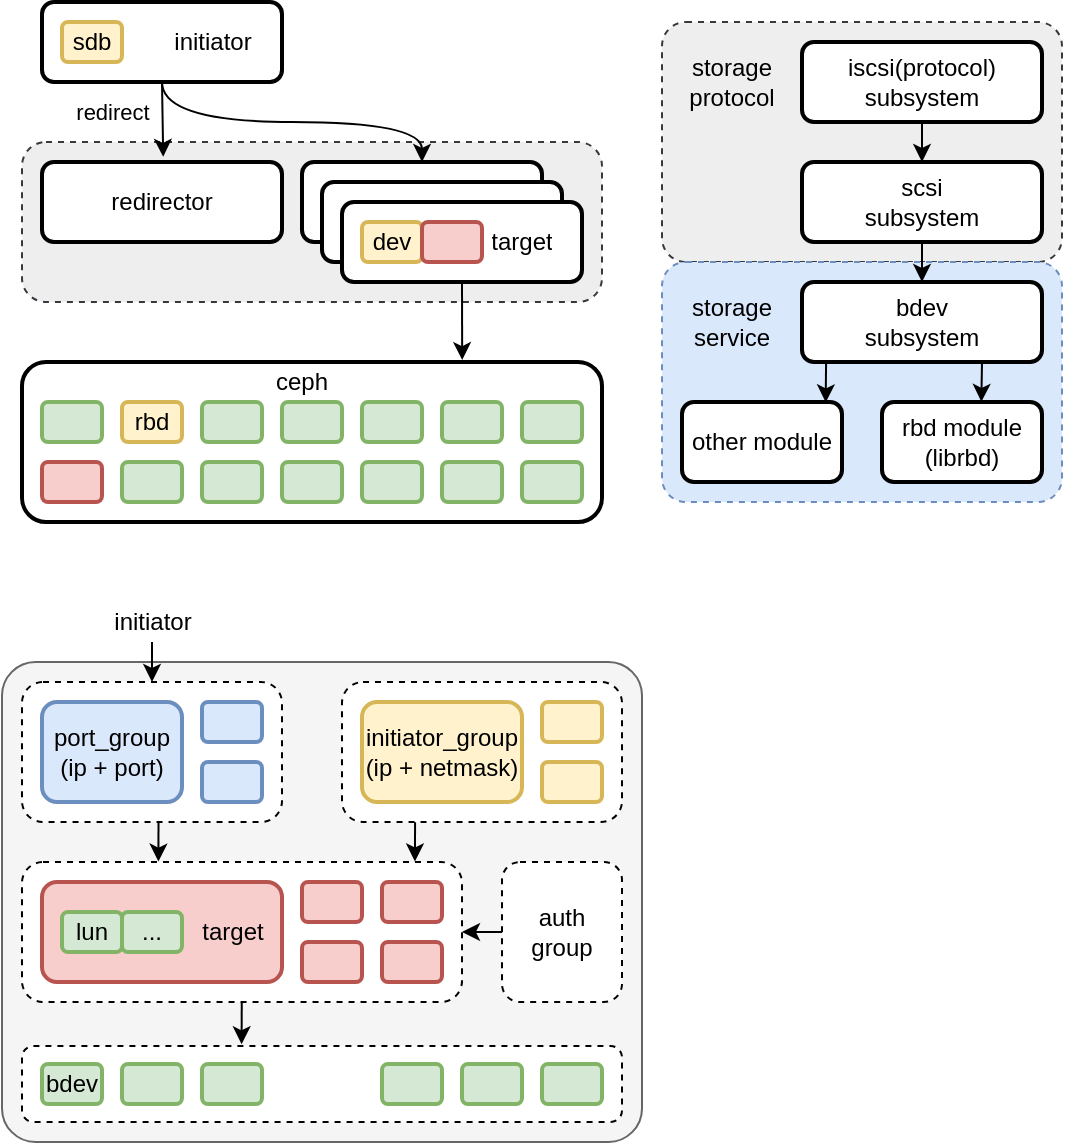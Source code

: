 <mxfile version="17.1.2" type="github" pages="3">
  <diagram id="i9xB6vIa-M3ynYu9pXNj" name="spdk_ceph">
    <mxGraphModel dx="1185" dy="743" grid="1" gridSize="10" guides="1" tooltips="1" connect="1" arrows="1" fold="1" page="1" pageScale="1" pageWidth="827" pageHeight="1169" math="0" shadow="0">
      <root>
        <mxCell id="KVv1kEaTQHlU4v2rQUdV-0" />
        <mxCell id="KVv1kEaTQHlU4v2rQUdV-1" parent="KVv1kEaTQHlU4v2rQUdV-0" />
        <mxCell id="cXr7WVBPz9ogLk4yMUwH-47" value="" style="rounded=1;whiteSpace=wrap;html=1;strokeWidth=1;fillWeight=4;hachureGap=8;hachureAngle=45;sketch=0;shadow=0;fontSize=12;arcSize=7;fillColor=#f5f5f5;fontColor=#333333;strokeColor=#666666;" parent="KVv1kEaTQHlU4v2rQUdV-1" vertex="1">
          <mxGeometry x="30" y="390" width="320" height="240" as="geometry" />
        </mxCell>
        <mxCell id="0sue6VcQbt1Bg0ZOExd2-22" value="" style="edgeStyle=none;rounded=0;sketch=0;orthogonalLoop=1;jettySize=auto;html=1;entryX=0.366;entryY=-0.023;entryDx=0;entryDy=0;entryPerimeter=0;" edge="1" parent="KVv1kEaTQHlU4v2rQUdV-1" source="0sue6VcQbt1Bg0ZOExd2-10" target="cXr7WVBPz9ogLk4yMUwH-50">
          <mxGeometry relative="1" as="geometry">
            <mxPoint x="150" y="580" as="targetPoint" />
          </mxGeometry>
        </mxCell>
        <mxCell id="0sue6VcQbt1Bg0ZOExd2-10" value="" style="rounded=1;whiteSpace=wrap;html=1;strokeWidth=1;fillWeight=4;hachureGap=8;hachureAngle=45;sketch=0;shadow=0;fontSize=12;dashed=1;" vertex="1" parent="KVv1kEaTQHlU4v2rQUdV-1">
          <mxGeometry x="40" y="490" width="220" height="70" as="geometry" />
        </mxCell>
        <mxCell id="0sue6VcQbt1Bg0ZOExd2-15" style="edgeStyle=none;rounded=0;sketch=0;orthogonalLoop=1;jettySize=auto;html=1;entryX=0.31;entryY=-0.003;entryDx=0;entryDy=0;entryPerimeter=0;exitX=0.525;exitY=1;exitDx=0;exitDy=0;exitPerimeter=0;" edge="1" parent="KVv1kEaTQHlU4v2rQUdV-1" source="0sue6VcQbt1Bg0ZOExd2-7" target="0sue6VcQbt1Bg0ZOExd2-10">
          <mxGeometry relative="1" as="geometry" />
        </mxCell>
        <mxCell id="0sue6VcQbt1Bg0ZOExd2-7" value="" style="rounded=1;whiteSpace=wrap;html=1;strokeWidth=1;fillWeight=4;hachureGap=8;hachureAngle=45;sketch=0;shadow=0;fontSize=12;dashed=1;" vertex="1" parent="KVv1kEaTQHlU4v2rQUdV-1">
          <mxGeometry x="40" y="400" width="130" height="70" as="geometry" />
        </mxCell>
        <mxCell id="jMSZclvPMDg9KpN3KZ3v-12" value="" style="rounded=1;whiteSpace=wrap;html=1;strokeWidth=2;fillWeight=4;hachureGap=8;hachureAngle=45;sketch=0;shadow=0;fontSize=12;fillColor=#f8cecc;strokeColor=#b85450;" vertex="1" parent="KVv1kEaTQHlU4v2rQUdV-1">
          <mxGeometry x="50" y="500" width="120" height="50" as="geometry" />
        </mxCell>
        <mxCell id="Koe82VBvhuAH663OS3Ru-2" value="" style="rounded=1;whiteSpace=wrap;html=1;strokeWidth=1;fillWeight=4;hachureGap=8;hachureAngle=45;sketch=0;shadow=0;fontSize=12;dashed=1;fillColor=#eeeeee;strokeColor=#36393d;" vertex="1" parent="KVv1kEaTQHlU4v2rQUdV-1">
          <mxGeometry x="40" y="130" width="290" height="80" as="geometry" />
        </mxCell>
        <mxCell id="iyDkHT15qDth0Hbrwp5u-0" value="" style="rounded=1;whiteSpace=wrap;html=1;strokeWidth=1;fillWeight=4;hachureGap=8;hachureAngle=45;sketch=0;shadow=0;fontSize=12;arcSize=10;dashed=1;fillColor=#eeeeee;strokeColor=#36393d;" parent="KVv1kEaTQHlU4v2rQUdV-1" vertex="1">
          <mxGeometry x="360" y="70" width="200" height="120" as="geometry" />
        </mxCell>
        <mxCell id="8o0k4oYvMyt-2cOQT7aP-73" value="" style="rounded=1;whiteSpace=wrap;html=1;strokeWidth=1;fillWeight=4;hachureGap=8;hachureAngle=45;sketch=0;shadow=0;fontSize=12;arcSize=10;glass=0;strokeColor=#6c8ebf;dashed=1;fillColor=#dae8fc;" parent="KVv1kEaTQHlU4v2rQUdV-1" vertex="1">
          <mxGeometry x="360" y="190" width="200" height="120" as="geometry" />
        </mxCell>
        <mxCell id="8o0k4oYvMyt-2cOQT7aP-78" style="edgeStyle=orthogonalEdgeStyle;curved=1;rounded=0;sketch=0;orthogonalLoop=1;jettySize=auto;html=1;entryX=0.5;entryY=0;entryDx=0;entryDy=0;" parent="KVv1kEaTQHlU4v2rQUdV-1" source="8o0k4oYvMyt-2cOQT7aP-75" target="8o0k4oYvMyt-2cOQT7aP-77" edge="1">
          <mxGeometry relative="1" as="geometry" />
        </mxCell>
        <mxCell id="8o0k4oYvMyt-2cOQT7aP-75" value="iscsi(protocol)&lt;br&gt;subsystem" style="rounded=1;whiteSpace=wrap;html=1;strokeWidth=2;fillWeight=4;hachureGap=8;hachureAngle=45;sketch=0;shadow=0;fontSize=12;fontColor=#000000;fillColor=#FFFFFF;" parent="KVv1kEaTQHlU4v2rQUdV-1" vertex="1">
          <mxGeometry x="430" y="80" width="120" height="40" as="geometry" />
        </mxCell>
        <UserObject label="storage&lt;br&gt;protocol" placeholders="1" name="Variable" id="8o0k4oYvMyt-2cOQT7aP-76">
          <mxCell style="text;html=1;strokeColor=none;fillColor=none;align=center;verticalAlign=middle;whiteSpace=wrap;overflow=hidden;" parent="KVv1kEaTQHlU4v2rQUdV-1" vertex="1">
            <mxGeometry x="370" y="80" width="50" height="40" as="geometry" />
          </mxCell>
        </UserObject>
        <mxCell id="8o0k4oYvMyt-2cOQT7aP-80" style="edgeStyle=orthogonalEdgeStyle;curved=1;rounded=0;sketch=0;orthogonalLoop=1;jettySize=auto;html=1;entryX=0.5;entryY=0;entryDx=0;entryDy=0;" parent="KVv1kEaTQHlU4v2rQUdV-1" source="8o0k4oYvMyt-2cOQT7aP-77" target="8o0k4oYvMyt-2cOQT7aP-79" edge="1">
          <mxGeometry relative="1" as="geometry" />
        </mxCell>
        <mxCell id="8o0k4oYvMyt-2cOQT7aP-77" value="scsi&lt;br&gt;subsystem" style="rounded=1;whiteSpace=wrap;html=1;strokeWidth=2;fillWeight=4;hachureGap=8;hachureAngle=45;sketch=0;shadow=0;fontSize=12;fontColor=#000000;fillColor=#FFFFFF;" parent="KVv1kEaTQHlU4v2rQUdV-1" vertex="1">
          <mxGeometry x="430" y="140" width="120" height="40" as="geometry" />
        </mxCell>
        <mxCell id="8o0k4oYvMyt-2cOQT7aP-84" style="edgeStyle=orthogonalEdgeStyle;rounded=0;sketch=0;orthogonalLoop=1;jettySize=auto;html=1;curved=1;exitX=0.167;exitY=1.005;exitDx=0;exitDy=0;entryX=0.898;entryY=0.005;entryDx=0;entryDy=0;exitPerimeter=0;entryPerimeter=0;" parent="KVv1kEaTQHlU4v2rQUdV-1" target="8o0k4oYvMyt-2cOQT7aP-82" edge="1">
          <mxGeometry relative="1" as="geometry">
            <mxPoint x="442.04" y="240.2" as="sourcePoint" />
            <mxPoint x="441.52" y="263.24" as="targetPoint" />
          </mxGeometry>
        </mxCell>
        <mxCell id="8o0k4oYvMyt-2cOQT7aP-85" style="edgeStyle=orthogonalEdgeStyle;curved=1;rounded=0;sketch=0;orthogonalLoop=1;jettySize=auto;html=1;exitX=0.75;exitY=1;exitDx=0;exitDy=0;entryX=0.621;entryY=-0.003;entryDx=0;entryDy=0;entryPerimeter=0;" parent="KVv1kEaTQHlU4v2rQUdV-1" source="8o0k4oYvMyt-2cOQT7aP-79" target="8o0k4oYvMyt-2cOQT7aP-83" edge="1">
          <mxGeometry relative="1" as="geometry">
            <mxPoint x="490" y="241" as="sourcePoint" />
            <mxPoint x="477" y="259" as="targetPoint" />
            <Array as="points" />
          </mxGeometry>
        </mxCell>
        <mxCell id="8o0k4oYvMyt-2cOQT7aP-79" value="bdev&lt;br&gt;subsystem" style="rounded=1;whiteSpace=wrap;html=1;strokeWidth=2;fillWeight=4;hachureGap=8;hachureAngle=45;sketch=0;shadow=0;fontSize=12;fontColor=#000000;fillColor=#FFFFFF;" parent="KVv1kEaTQHlU4v2rQUdV-1" vertex="1">
          <mxGeometry x="430" y="200" width="120" height="40" as="geometry" />
        </mxCell>
        <UserObject label="storage&lt;br&gt;service" placeholders="1" name="Variable" id="8o0k4oYvMyt-2cOQT7aP-81">
          <mxCell style="text;html=1;strokeColor=none;fillColor=none;align=center;verticalAlign=middle;whiteSpace=wrap;overflow=hidden;" parent="KVv1kEaTQHlU4v2rQUdV-1" vertex="1">
            <mxGeometry x="370" y="200" width="50" height="40" as="geometry" />
          </mxCell>
        </UserObject>
        <mxCell id="8o0k4oYvMyt-2cOQT7aP-82" value="other module" style="rounded=1;whiteSpace=wrap;html=1;strokeWidth=2;fillWeight=4;hachureGap=8;hachureAngle=45;sketch=0;shadow=0;fontSize=12;fontColor=#000000;fillColor=#FFFFFF;" parent="KVv1kEaTQHlU4v2rQUdV-1" vertex="1">
          <mxGeometry x="370" y="260" width="80" height="40" as="geometry" />
        </mxCell>
        <mxCell id="8o0k4oYvMyt-2cOQT7aP-83" value="rbd module&lt;br&gt;(librbd)" style="rounded=1;whiteSpace=wrap;html=1;strokeWidth=2;fillWeight=4;hachureGap=8;hachureAngle=45;sketch=0;shadow=0;fontSize=12;fontColor=#000000;fillColor=#FFFFFF;" parent="KVv1kEaTQHlU4v2rQUdV-1" vertex="1">
          <mxGeometry x="470" y="260" width="80" height="40" as="geometry" />
        </mxCell>
        <mxCell id="cXr7WVBPz9ogLk4yMUwH-32" value="port_group&lt;br&gt;(ip + port)" style="rounded=1;whiteSpace=wrap;html=1;strokeWidth=2;fillWeight=4;hachureGap=8;hachureAngle=45;sketch=0;shadow=0;fontSize=12;fillColor=#dae8fc;strokeColor=#6c8ebf;" parent="KVv1kEaTQHlU4v2rQUdV-1" vertex="1">
          <mxGeometry x="50" y="410" width="70" height="50" as="geometry" />
        </mxCell>
        <mxCell id="0sue6VcQbt1Bg0ZOExd2-16" style="edgeStyle=none;rounded=0;sketch=0;orthogonalLoop=1;jettySize=auto;html=1;entryX=0.893;entryY=-0.004;entryDx=0;entryDy=0;entryPerimeter=0;exitX=0.261;exitY=1.002;exitDx=0;exitDy=0;exitPerimeter=0;" edge="1" parent="KVv1kEaTQHlU4v2rQUdV-1" source="cXr7WVBPz9ogLk4yMUwH-34" target="0sue6VcQbt1Bg0ZOExd2-10">
          <mxGeometry relative="1" as="geometry" />
        </mxCell>
        <mxCell id="cXr7WVBPz9ogLk4yMUwH-34" value="" style="rounded=1;whiteSpace=wrap;html=1;strokeWidth=1;fillWeight=4;hachureGap=8;hachureAngle=45;sketch=0;shadow=0;fontSize=12;fontColor=#000000;fillColor=#FFFFFF;dashed=1;" parent="KVv1kEaTQHlU4v2rQUdV-1" vertex="1">
          <mxGeometry x="200" y="400" width="140" height="70" as="geometry" />
        </mxCell>
        <mxCell id="cXr7WVBPz9ogLk4yMUwH-33" value="initiator_group&lt;br&gt;(ip + netmask)" style="rounded=1;whiteSpace=wrap;html=1;strokeWidth=2;fillWeight=4;hachureGap=8;hachureAngle=45;sketch=0;shadow=0;fontSize=12;fillColor=#fff2cc;strokeColor=#d6b656;" parent="KVv1kEaTQHlU4v2rQUdV-1" vertex="1">
          <mxGeometry x="210" y="410" width="80" height="50" as="geometry" />
        </mxCell>
        <mxCell id="cXr7WVBPz9ogLk4yMUwH-50" value="" style="rounded=1;whiteSpace=wrap;html=1;strokeWidth=1;fillWeight=1;hachureGap=4;hachureAngle=45;sketch=0;shadow=0;fontSize=12;dashed=1;" parent="KVv1kEaTQHlU4v2rQUdV-1" vertex="1">
          <mxGeometry x="40" y="582" width="300" height="38" as="geometry" />
        </mxCell>
        <mxCell id="8o0k4oYvMyt-2cOQT7aP-2" value="" style="rounded=1;whiteSpace=wrap;html=1;strokeWidth=2;fillWeight=4;hachureGap=8;hachureAngle=45;sketch=0;shadow=0;fontSize=12;" parent="KVv1kEaTQHlU4v2rQUdV-1" vertex="1">
          <mxGeometry x="50" y="60" width="120" height="40" as="geometry" />
        </mxCell>
        <mxCell id="8o0k4oYvMyt-2cOQT7aP-3" value="redirector" style="rounded=1;whiteSpace=wrap;html=1;strokeWidth=2;fillWeight=4;hachureGap=8;hachureAngle=45;sketch=0;shadow=0;fontSize=12;" parent="KVv1kEaTQHlU4v2rQUdV-1" vertex="1">
          <mxGeometry x="50" y="140" width="120" height="40" as="geometry" />
        </mxCell>
        <mxCell id="8o0k4oYvMyt-2cOQT7aP-7" style="edgeStyle=orthogonalEdgeStyle;rounded=0;orthogonalLoop=1;jettySize=auto;html=1;entryX=0.505;entryY=-0.065;entryDx=0;entryDy=0;entryPerimeter=0;curved=1;sketch=0;exitX=0.5;exitY=1;exitDx=0;exitDy=0;" parent="KVv1kEaTQHlU4v2rQUdV-1" source="8o0k4oYvMyt-2cOQT7aP-2" target="8o0k4oYvMyt-2cOQT7aP-3" edge="1">
          <mxGeometry x="40" y="40" as="geometry" />
        </mxCell>
        <mxCell id="8o0k4oYvMyt-2cOQT7aP-12" value="redirect" style="edgeLabel;html=1;align=center;verticalAlign=middle;resizable=0;points=[];" parent="8o0k4oYvMyt-2cOQT7aP-7" vertex="1" connectable="0">
          <mxGeometry x="-0.133" y="-4" relative="1" as="geometry">
            <mxPoint x="-22" y="-1" as="offset" />
          </mxGeometry>
        </mxCell>
        <mxCell id="8o0k4oYvMyt-2cOQT7aP-4" value="" style="rounded=1;whiteSpace=wrap;html=1;strokeWidth=2;fillWeight=4;hachureGap=8;hachureAngle=45;sketch=0;shadow=0;fontSize=12;fontColor=#000000;fillColor=#FFFFFF;" parent="KVv1kEaTQHlU4v2rQUdV-1" vertex="1">
          <mxGeometry x="180" y="140" width="120" height="40" as="geometry" />
        </mxCell>
        <mxCell id="8o0k4oYvMyt-2cOQT7aP-8" style="edgeStyle=orthogonalEdgeStyle;curved=1;rounded=0;sketch=0;orthogonalLoop=1;jettySize=auto;html=1;entryX=0.5;entryY=0;entryDx=0;entryDy=0;exitX=0.5;exitY=1;exitDx=0;exitDy=0;" parent="KVv1kEaTQHlU4v2rQUdV-1" source="8o0k4oYvMyt-2cOQT7aP-2" target="8o0k4oYvMyt-2cOQT7aP-4" edge="1">
          <mxGeometry x="40" y="40" as="geometry" />
        </mxCell>
        <mxCell id="8o0k4oYvMyt-2cOQT7aP-5" value="" style="rounded=1;whiteSpace=wrap;html=1;strokeWidth=2;fillWeight=4;hachureGap=8;hachureAngle=45;sketch=0;shadow=0;fontSize=12;fontColor=#000000;fillColor=#FFFFFF;" parent="KVv1kEaTQHlU4v2rQUdV-1" vertex="1">
          <mxGeometry x="190" y="150" width="120" height="40" as="geometry" />
        </mxCell>
        <mxCell id="8o0k4oYvMyt-2cOQT7aP-6" value="" style="rounded=1;whiteSpace=wrap;html=1;strokeWidth=2;fillWeight=4;hachureGap=8;hachureAngle=45;sketch=0;shadow=0;fontSize=12;fontColor=#000000;fillColor=#FFFFFF;" parent="KVv1kEaTQHlU4v2rQUdV-1" vertex="1">
          <mxGeometry x="200" y="160" width="120" height="40" as="geometry" />
        </mxCell>
        <mxCell id="8o0k4oYvMyt-2cOQT7aP-9" value="" style="rounded=1;whiteSpace=wrap;html=1;strokeWidth=2;fillWeight=4;hachureGap=8;hachureAngle=45;sketch=0;shadow=0;fontSize=12;fontColor=#000000;fillColor=#FFFFFF;" parent="KVv1kEaTQHlU4v2rQUdV-1" vertex="1">
          <mxGeometry x="40" y="240" width="290" height="80" as="geometry" />
        </mxCell>
        <mxCell id="8o0k4oYvMyt-2cOQT7aP-11" style="edgeStyle=orthogonalEdgeStyle;curved=1;rounded=0;sketch=0;orthogonalLoop=1;jettySize=auto;html=1;entryX=0.759;entryY=-0.012;entryDx=0;entryDy=0;entryPerimeter=0;" parent="KVv1kEaTQHlU4v2rQUdV-1" source="8o0k4oYvMyt-2cOQT7aP-6" target="8o0k4oYvMyt-2cOQT7aP-9" edge="1">
          <mxGeometry x="40" y="40" as="geometry" />
        </mxCell>
        <UserObject label="ceph" placeholders="1" name="Variable" id="8o0k4oYvMyt-2cOQT7aP-13">
          <mxCell style="text;html=1;strokeColor=none;fillColor=none;align=center;verticalAlign=middle;whiteSpace=wrap;overflow=hidden;" parent="KVv1kEaTQHlU4v2rQUdV-1" vertex="1">
            <mxGeometry x="160" y="240" width="40" height="20" as="geometry" />
          </mxCell>
        </UserObject>
        <mxCell id="8o0k4oYvMyt-2cOQT7aP-15" value="" style="rounded=1;whiteSpace=wrap;html=1;strokeWidth=2;fillWeight=1;hachureGap=4;hachureAngle=45;sketch=0;shadow=0;fontSize=12;fillColor=#d5e8d4;strokeColor=#82b366;" parent="KVv1kEaTQHlU4v2rQUdV-1" vertex="1">
          <mxGeometry x="50" y="260" width="30" height="20" as="geometry" />
        </mxCell>
        <mxCell id="8o0k4oYvMyt-2cOQT7aP-16" value="" style="rounded=1;whiteSpace=wrap;html=1;strokeWidth=2;fillWeight=1;hachureGap=4;hachureAngle=45;sketch=0;shadow=0;fontSize=12;fillColor=#f8cecc;strokeColor=#b85450;" parent="KVv1kEaTQHlU4v2rQUdV-1" vertex="1">
          <mxGeometry x="50" y="290" width="30" height="20" as="geometry" />
        </mxCell>
        <mxCell id="8o0k4oYvMyt-2cOQT7aP-17" value="rbd" style="rounded=1;whiteSpace=wrap;html=1;strokeWidth=2;fillWeight=1;hachureGap=4;hachureAngle=45;sketch=0;shadow=0;fontSize=12;fillColor=#fff2cc;strokeColor=#d6b656;" parent="KVv1kEaTQHlU4v2rQUdV-1" vertex="1">
          <mxGeometry x="90" y="260" width="30" height="20" as="geometry" />
        </mxCell>
        <mxCell id="8o0k4oYvMyt-2cOQT7aP-40" value="dev" style="rounded=1;whiteSpace=wrap;html=1;strokeWidth=2;fillWeight=1;hachureGap=4;hachureAngle=45;sketch=0;shadow=0;fontSize=12;fillColor=#fff2cc;strokeColor=#d6b656;" parent="KVv1kEaTQHlU4v2rQUdV-1" vertex="1">
          <mxGeometry x="210" y="170" width="30" height="20" as="geometry" />
        </mxCell>
        <mxCell id="8o0k4oYvMyt-2cOQT7aP-41" value="" style="rounded=1;whiteSpace=wrap;html=1;strokeWidth=2;fillWeight=1;hachureGap=4;hachureAngle=45;sketch=0;shadow=0;fontSize=12;fillColor=#f8cecc;strokeColor=#b85450;" parent="KVv1kEaTQHlU4v2rQUdV-1" vertex="1">
          <mxGeometry x="240" y="170" width="30" height="20" as="geometry" />
        </mxCell>
        <UserObject label="target" placeholders="1" name="Variable" id="8o0k4oYvMyt-2cOQT7aP-43">
          <mxCell style="text;html=1;strokeColor=none;fillColor=none;align=center;verticalAlign=middle;whiteSpace=wrap;overflow=hidden;" parent="KVv1kEaTQHlU4v2rQUdV-1" vertex="1">
            <mxGeometry x="270" y="170" width="40" height="20" as="geometry" />
          </mxCell>
        </UserObject>
        <mxCell id="8o0k4oYvMyt-2cOQT7aP-44" value="sdb" style="rounded=1;whiteSpace=wrap;html=1;strokeWidth=2;fillWeight=1;hachureGap=4;hachureAngle=45;sketch=0;shadow=0;fontSize=12;fillColor=#fff2cc;strokeColor=#d6b656;" parent="KVv1kEaTQHlU4v2rQUdV-1" vertex="1">
          <mxGeometry x="60" y="70" width="30" height="20" as="geometry" />
        </mxCell>
        <mxCell id="cXr7WVBPz9ogLk4yMUwH-65" value="initiator" style="text;html=1;align=center;verticalAlign=middle;resizable=0;points=[];autosize=1;strokeColor=none;" parent="KVv1kEaTQHlU4v2rQUdV-1" vertex="1">
          <mxGeometry x="110" y="70" width="50" height="20" as="geometry" />
        </mxCell>
        <mxCell id="Koe82VBvhuAH663OS3Ru-3" value="" style="rounded=1;whiteSpace=wrap;html=1;strokeWidth=2;fillWeight=1;hachureGap=4;hachureAngle=45;sketch=0;shadow=0;fontSize=12;fillColor=#d5e8d4;strokeColor=#82b366;" vertex="1" parent="KVv1kEaTQHlU4v2rQUdV-1">
          <mxGeometry x="130" y="260" width="30" height="20" as="geometry" />
        </mxCell>
        <mxCell id="Koe82VBvhuAH663OS3Ru-4" value="" style="rounded=1;whiteSpace=wrap;html=1;strokeWidth=2;fillWeight=1;hachureGap=4;hachureAngle=45;sketch=0;shadow=0;fontSize=12;fillColor=#d5e8d4;strokeColor=#82b366;" vertex="1" parent="KVv1kEaTQHlU4v2rQUdV-1">
          <mxGeometry x="170" y="260" width="30" height="20" as="geometry" />
        </mxCell>
        <mxCell id="Koe82VBvhuAH663OS3Ru-5" value="" style="rounded=1;whiteSpace=wrap;html=1;strokeWidth=2;fillWeight=1;hachureGap=4;hachureAngle=45;sketch=0;shadow=0;fontSize=12;fillColor=#d5e8d4;strokeColor=#82b366;" vertex="1" parent="KVv1kEaTQHlU4v2rQUdV-1">
          <mxGeometry x="210" y="260" width="30" height="20" as="geometry" />
        </mxCell>
        <mxCell id="Koe82VBvhuAH663OS3Ru-6" value="" style="rounded=1;whiteSpace=wrap;html=1;strokeWidth=2;fillWeight=1;hachureGap=4;hachureAngle=45;sketch=0;shadow=0;fontSize=12;fillColor=#d5e8d4;strokeColor=#82b366;" vertex="1" parent="KVv1kEaTQHlU4v2rQUdV-1">
          <mxGeometry x="250" y="260" width="30" height="20" as="geometry" />
        </mxCell>
        <mxCell id="Koe82VBvhuAH663OS3Ru-7" value="" style="rounded=1;whiteSpace=wrap;html=1;strokeWidth=2;fillWeight=1;hachureGap=4;hachureAngle=45;sketch=0;shadow=0;fontSize=12;fillColor=#d5e8d4;strokeColor=#82b366;" vertex="1" parent="KVv1kEaTQHlU4v2rQUdV-1">
          <mxGeometry x="290" y="260" width="30" height="20" as="geometry" />
        </mxCell>
        <mxCell id="Koe82VBvhuAH663OS3Ru-8" value="" style="rounded=1;whiteSpace=wrap;html=1;strokeWidth=2;fillWeight=1;hachureGap=4;hachureAngle=45;sketch=0;shadow=0;fontSize=12;fillColor=#d5e8d4;strokeColor=#82b366;" vertex="1" parent="KVv1kEaTQHlU4v2rQUdV-1">
          <mxGeometry x="90" y="290" width="30" height="20" as="geometry" />
        </mxCell>
        <mxCell id="Koe82VBvhuAH663OS3Ru-9" value="" style="rounded=1;whiteSpace=wrap;html=1;strokeWidth=2;fillWeight=1;hachureGap=4;hachureAngle=45;sketch=0;shadow=0;fontSize=12;fillColor=#d5e8d4;strokeColor=#82b366;" vertex="1" parent="KVv1kEaTQHlU4v2rQUdV-1">
          <mxGeometry x="130" y="290" width="30" height="20" as="geometry" />
        </mxCell>
        <mxCell id="Koe82VBvhuAH663OS3Ru-10" value="" style="rounded=1;whiteSpace=wrap;html=1;strokeWidth=2;fillWeight=1;hachureGap=4;hachureAngle=45;sketch=0;shadow=0;fontSize=12;fillColor=#d5e8d4;strokeColor=#82b366;" vertex="1" parent="KVv1kEaTQHlU4v2rQUdV-1">
          <mxGeometry x="170" y="290" width="30" height="20" as="geometry" />
        </mxCell>
        <mxCell id="Koe82VBvhuAH663OS3Ru-11" value="" style="rounded=1;whiteSpace=wrap;html=1;strokeWidth=2;fillWeight=1;hachureGap=4;hachureAngle=45;sketch=0;shadow=0;fontSize=12;fillColor=#d5e8d4;strokeColor=#82b366;" vertex="1" parent="KVv1kEaTQHlU4v2rQUdV-1">
          <mxGeometry x="210" y="290" width="30" height="20" as="geometry" />
        </mxCell>
        <mxCell id="Koe82VBvhuAH663OS3Ru-12" value="" style="rounded=1;whiteSpace=wrap;html=1;strokeWidth=2;fillWeight=1;hachureGap=4;hachureAngle=45;sketch=0;shadow=0;fontSize=12;fillColor=#d5e8d4;strokeColor=#82b366;" vertex="1" parent="KVv1kEaTQHlU4v2rQUdV-1">
          <mxGeometry x="250" y="290" width="30" height="20" as="geometry" />
        </mxCell>
        <mxCell id="Koe82VBvhuAH663OS3Ru-13" value="" style="rounded=1;whiteSpace=wrap;html=1;strokeWidth=2;fillWeight=1;hachureGap=4;hachureAngle=45;sketch=0;shadow=0;fontSize=12;fillColor=#d5e8d4;strokeColor=#82b366;" vertex="1" parent="KVv1kEaTQHlU4v2rQUdV-1">
          <mxGeometry x="290" y="290" width="30" height="20" as="geometry" />
        </mxCell>
        <mxCell id="0sue6VcQbt1Bg0ZOExd2-21" value="" style="edgeStyle=none;rounded=0;sketch=0;orthogonalLoop=1;jettySize=auto;html=1;entryX=1;entryY=0.5;entryDx=0;entryDy=0;" edge="1" parent="KVv1kEaTQHlU4v2rQUdV-1" source="jMSZclvPMDg9KpN3KZ3v-10" target="0sue6VcQbt1Bg0ZOExd2-10">
          <mxGeometry relative="1" as="geometry" />
        </mxCell>
        <mxCell id="jMSZclvPMDg9KpN3KZ3v-10" value="auth&lt;br&gt;group" style="rounded=1;whiteSpace=wrap;html=1;strokeWidth=1;fillWeight=4;hachureGap=8;hachureAngle=45;sketch=0;shadow=0;fontSize=12;fontColor=#000000;fillColor=#FFFFFF;dashed=1;" vertex="1" parent="KVv1kEaTQHlU4v2rQUdV-1">
          <mxGeometry x="280" y="490" width="60" height="70" as="geometry" />
        </mxCell>
        <mxCell id="cXr7WVBPz9ogLk4yMUwH-42" value="lun" style="rounded=1;whiteSpace=wrap;html=1;strokeWidth=2;fillWeight=1;hachureGap=4;hachureAngle=45;sketch=0;shadow=0;fontSize=12;fillColor=#d5e8d4;strokeColor=#82b366;" parent="KVv1kEaTQHlU4v2rQUdV-1" vertex="1">
          <mxGeometry x="60" y="515" width="30" height="20" as="geometry" />
        </mxCell>
        <mxCell id="cXr7WVBPz9ogLk4yMUwH-45" value="..." style="rounded=1;whiteSpace=wrap;html=1;strokeWidth=2;fillWeight=1;hachureGap=4;hachureAngle=45;sketch=0;shadow=0;fontSize=12;fillColor=#d5e8d4;strokeColor=#82b366;" parent="KVv1kEaTQHlU4v2rQUdV-1" vertex="1">
          <mxGeometry x="90" y="515" width="30" height="20" as="geometry" />
        </mxCell>
        <mxCell id="cXr7WVBPz9ogLk4yMUwH-44" value="target" style="text;html=1;align=center;verticalAlign=middle;resizable=0;points=[];autosize=1;strokeColor=none;" parent="KVv1kEaTQHlU4v2rQUdV-1" vertex="1">
          <mxGeometry x="120" y="515" width="50" height="20" as="geometry" />
        </mxCell>
        <mxCell id="0sue6VcQbt1Bg0ZOExd2-0" value="" style="rounded=1;whiteSpace=wrap;html=1;strokeWidth=2;fillWeight=1;hachureGap=4;hachureAngle=45;sketch=0;shadow=0;fontSize=12;fillColor=#d5e8d4;strokeColor=#82b366;" vertex="1" parent="KVv1kEaTQHlU4v2rQUdV-1">
          <mxGeometry x="220" y="591" width="30" height="20" as="geometry" />
        </mxCell>
        <mxCell id="0sue6VcQbt1Bg0ZOExd2-1" value="" style="rounded=1;whiteSpace=wrap;html=1;strokeWidth=2;fillWeight=1;hachureGap=4;hachureAngle=45;sketch=0;shadow=0;fontSize=12;fillColor=#d5e8d4;strokeColor=#82b366;" vertex="1" parent="KVv1kEaTQHlU4v2rQUdV-1">
          <mxGeometry x="260" y="591" width="30" height="20" as="geometry" />
        </mxCell>
        <mxCell id="0sue6VcQbt1Bg0ZOExd2-2" value="" style="rounded=1;whiteSpace=wrap;html=1;strokeWidth=2;fillWeight=1;hachureGap=4;hachureAngle=45;sketch=0;shadow=0;fontSize=12;fillColor=#d5e8d4;strokeColor=#82b366;" vertex="1" parent="KVv1kEaTQHlU4v2rQUdV-1">
          <mxGeometry x="300" y="591" width="30" height="20" as="geometry" />
        </mxCell>
        <mxCell id="0sue6VcQbt1Bg0ZOExd2-4" value="" style="rounded=1;whiteSpace=wrap;html=1;strokeWidth=2;fillWeight=1;hachureGap=4;hachureAngle=45;sketch=0;shadow=0;fontSize=12;fillColor=#dae8fc;strokeColor=#6c8ebf;" vertex="1" parent="KVv1kEaTQHlU4v2rQUdV-1">
          <mxGeometry x="130" y="410" width="30" height="20" as="geometry" />
        </mxCell>
        <mxCell id="0sue6VcQbt1Bg0ZOExd2-5" value="" style="rounded=1;whiteSpace=wrap;html=1;strokeWidth=2;fillWeight=1;hachureGap=4;hachureAngle=45;sketch=0;shadow=0;fontSize=12;fillColor=#dae8fc;strokeColor=#6c8ebf;" vertex="1" parent="KVv1kEaTQHlU4v2rQUdV-1">
          <mxGeometry x="130" y="440" width="30" height="20" as="geometry" />
        </mxCell>
        <mxCell id="0sue6VcQbt1Bg0ZOExd2-8" value="" style="rounded=1;whiteSpace=wrap;html=1;strokeWidth=2;fillWeight=1;hachureGap=4;hachureAngle=45;sketch=0;shadow=0;fontSize=12;fillColor=#fff2cc;strokeColor=#d6b656;" vertex="1" parent="KVv1kEaTQHlU4v2rQUdV-1">
          <mxGeometry x="300" y="410" width="30" height="20" as="geometry" />
        </mxCell>
        <mxCell id="0sue6VcQbt1Bg0ZOExd2-9" value="" style="rounded=1;whiteSpace=wrap;html=1;strokeWidth=2;fillWeight=1;hachureGap=4;hachureAngle=45;sketch=0;shadow=0;fontSize=12;fillColor=#fff2cc;strokeColor=#d6b656;" vertex="1" parent="KVv1kEaTQHlU4v2rQUdV-1">
          <mxGeometry x="300" y="440" width="30" height="20" as="geometry" />
        </mxCell>
        <mxCell id="0sue6VcQbt1Bg0ZOExd2-11" value="bdev" style="rounded=1;whiteSpace=wrap;html=1;strokeWidth=2;fillWeight=1;hachureGap=4;hachureAngle=45;sketch=0;shadow=0;fontSize=12;fillColor=#d5e8d4;strokeColor=#82b366;" vertex="1" parent="KVv1kEaTQHlU4v2rQUdV-1">
          <mxGeometry x="50" y="591" width="30" height="20" as="geometry" />
        </mxCell>
        <mxCell id="0sue6VcQbt1Bg0ZOExd2-12" value="" style="rounded=1;whiteSpace=wrap;html=1;strokeWidth=2;fillWeight=1;hachureGap=4;hachureAngle=45;sketch=0;shadow=0;fontSize=12;fillColor=#d5e8d4;strokeColor=#82b366;" vertex="1" parent="KVv1kEaTQHlU4v2rQUdV-1">
          <mxGeometry x="90" y="591" width="30" height="20" as="geometry" />
        </mxCell>
        <mxCell id="0sue6VcQbt1Bg0ZOExd2-13" value="" style="rounded=1;whiteSpace=wrap;html=1;strokeWidth=2;fillWeight=1;hachureGap=4;hachureAngle=45;sketch=0;shadow=0;fontSize=12;fillColor=#d5e8d4;strokeColor=#82b366;" vertex="1" parent="KVv1kEaTQHlU4v2rQUdV-1">
          <mxGeometry x="130" y="591" width="30" height="20" as="geometry" />
        </mxCell>
        <mxCell id="0sue6VcQbt1Bg0ZOExd2-17" value="" style="rounded=1;whiteSpace=wrap;html=1;strokeWidth=2;fillWeight=1;hachureGap=4;hachureAngle=45;sketch=0;shadow=0;fontSize=12;fillColor=#f8cecc;strokeColor=#b85450;" vertex="1" parent="KVv1kEaTQHlU4v2rQUdV-1">
          <mxGeometry x="180" y="500" width="30" height="20" as="geometry" />
        </mxCell>
        <mxCell id="0sue6VcQbt1Bg0ZOExd2-18" value="" style="rounded=1;whiteSpace=wrap;html=1;strokeWidth=2;fillWeight=1;hachureGap=4;hachureAngle=45;sketch=0;shadow=0;fontSize=12;fillColor=#f8cecc;strokeColor=#b85450;" vertex="1" parent="KVv1kEaTQHlU4v2rQUdV-1">
          <mxGeometry x="220" y="500" width="30" height="20" as="geometry" />
        </mxCell>
        <mxCell id="0sue6VcQbt1Bg0ZOExd2-19" value="" style="rounded=1;whiteSpace=wrap;html=1;strokeWidth=2;fillWeight=1;hachureGap=4;hachureAngle=45;sketch=0;shadow=0;fontSize=12;fillColor=#f8cecc;strokeColor=#b85450;" vertex="1" parent="KVv1kEaTQHlU4v2rQUdV-1">
          <mxGeometry x="180" y="530" width="30" height="20" as="geometry" />
        </mxCell>
        <mxCell id="0sue6VcQbt1Bg0ZOExd2-20" value="" style="rounded=1;whiteSpace=wrap;html=1;strokeWidth=2;fillWeight=1;hachureGap=4;hachureAngle=45;sketch=0;shadow=0;fontSize=12;fillColor=#f8cecc;strokeColor=#b85450;" vertex="1" parent="KVv1kEaTQHlU4v2rQUdV-1">
          <mxGeometry x="220" y="530" width="30" height="20" as="geometry" />
        </mxCell>
        <mxCell id="0sue6VcQbt1Bg0ZOExd2-24" style="edgeStyle=none;rounded=0;sketch=0;orthogonalLoop=1;jettySize=auto;html=1;entryX=0.5;entryY=0;entryDx=0;entryDy=0;" edge="1" parent="KVv1kEaTQHlU4v2rQUdV-1" source="0sue6VcQbt1Bg0ZOExd2-23" target="0sue6VcQbt1Bg0ZOExd2-7">
          <mxGeometry relative="1" as="geometry" />
        </mxCell>
        <mxCell id="0sue6VcQbt1Bg0ZOExd2-23" value="initiator" style="text;html=1;align=center;verticalAlign=middle;resizable=0;points=[];autosize=1;strokeColor=none;fillColor=none;" vertex="1" parent="KVv1kEaTQHlU4v2rQUdV-1">
          <mxGeometry x="80" y="360" width="50" height="20" as="geometry" />
        </mxCell>
      </root>
    </mxGraphModel>
  </diagram>
  <diagram id="7ZrXDIY8aJeda-TxgVgn" name="spdk iscsi gateway">
    <mxGraphModel dx="1185" dy="743" grid="1" gridSize="10" guides="1" tooltips="1" connect="1" arrows="1" fold="1" page="1" pageScale="1" pageWidth="827" pageHeight="1169" math="0" shadow="0">
      <root>
        <mxCell id="3yO276qXORORyjHlByuQ-0" />
        <mxCell id="3yO276qXORORyjHlByuQ-1" parent="3yO276qXORORyjHlByuQ-0" />
        <mxCell id="DhMUQ044NfY1D707BUXg-39" value="" style="rounded=1;whiteSpace=wrap;html=1;strokeWidth=2;fillWeight=1;hachureGap=4;hachureAngle=45;sketch=0;shadow=0;fontSize=12;dashed=1;arcSize=4;" parent="3yO276qXORORyjHlByuQ-1" vertex="1">
          <mxGeometry x="140" y="80" width="440" height="350" as="geometry" />
        </mxCell>
        <mxCell id="LJ9LbYi5nUDe2BTZBcCC-35" value="" style="rounded=1;whiteSpace=wrap;html=1;strokeWidth=2;fillWeight=1;hachureGap=4;hachureAngle=45;sketch=0;shadow=0;fontSize=12;fillColor=#d5e8d4;strokeColor=#82b366;" parent="3yO276qXORORyjHlByuQ-1" vertex="1">
          <mxGeometry x="150" y="210" width="140" height="130" as="geometry" />
        </mxCell>
        <mxCell id="DhMUQ044NfY1D707BUXg-36" value="RPC HTTP Proxy" style="rounded=1;whiteSpace=wrap;html=1;strokeWidth=2;fillWeight=1;hachureGap=4;hachureAngle=45;sketch=0;shadow=0;fontSize=12;fillColor=#f8cecc;strokeColor=#b85450;" parent="3yO276qXORORyjHlByuQ-1" vertex="1">
          <mxGeometry x="160" y="250" width="120" height="40" as="geometry" />
        </mxCell>
        <mxCell id="nBhkvVXYHnpfuIb-Load-1" value="" style="rounded=1;whiteSpace=wrap;html=1;strokeWidth=2;fillWeight=1;hachureGap=4;hachureAngle=45;sketch=0;shadow=0;fontSize=12;fillColor=#dae8fc;strokeColor=default;" parent="3yO276qXORORyjHlByuQ-1" vertex="1">
          <mxGeometry x="150" y="90" width="420" height="90" as="geometry" />
        </mxCell>
        <mxCell id="IwGDmkBLfWBRffCewWxz-0" value="" style="rounded=1;whiteSpace=wrap;html=1;strokeWidth=2;fillWeight=1;hachureGap=4;hachureAngle=45;sketch=0;shadow=0;fontSize=12;fillColor=#f5f5f5;strokeColor=#666666;fontColor=#333333;" vertex="1" parent="3yO276qXORORyjHlByuQ-1">
          <mxGeometry x="430" y="370" width="140" height="40" as="geometry" />
        </mxCell>
        <mxCell id="LJ9LbYi5nUDe2BTZBcCC-18" value="" style="rounded=1;whiteSpace=wrap;html=1;strokeWidth=2;fillWeight=1;hachureGap=4;hachureAngle=45;sketch=0;shadow=0;fontSize=12;fillColor=#f5f5f5;strokeColor=#666666;fontColor=#333333;" parent="3yO276qXORORyjHlByuQ-1" vertex="1">
          <mxGeometry x="430" y="210" width="140" height="130" as="geometry" />
        </mxCell>
        <mxCell id="DhMUQ044NfY1D707BUXg-22" style="edgeStyle=orthogonalEdgeStyle;curved=1;rounded=0;sketch=0;orthogonalLoop=1;jettySize=auto;html=1;entryX=0;entryY=0.5;entryDx=0;entryDy=0;startArrow=classic;startFill=1;endArrow=none;endFill=0;" parent="3yO276qXORORyjHlByuQ-1" edge="1">
          <mxGeometry relative="1" as="geometry">
            <mxPoint x="290" y="275.0" as="sourcePoint" />
            <mxPoint x="430" y="275.0" as="targetPoint" />
          </mxGeometry>
        </mxCell>
        <mxCell id="DhMUQ044NfY1D707BUXg-30" style="edgeStyle=orthogonalEdgeStyle;curved=1;rounded=0;sketch=0;orthogonalLoop=1;jettySize=auto;html=1;startArrow=none;startFill=0;" parent="3yO276qXORORyjHlByuQ-1" edge="1">
          <mxGeometry relative="1" as="geometry">
            <mxPoint x="120" y="275" as="targetPoint" />
            <mxPoint x="150" y="275.0" as="sourcePoint" />
          </mxGeometry>
        </mxCell>
        <mxCell id="DhMUQ044NfY1D707BUXg-23" style="edgeStyle=orthogonalEdgeStyle;curved=1;rounded=0;sketch=0;orthogonalLoop=1;jettySize=auto;html=1;entryX=0.5;entryY=0;entryDx=0;entryDy=0;startArrow=none;startFill=0;" parent="3yO276qXORORyjHlByuQ-1" edge="1">
          <mxGeometry relative="1" as="geometry">
            <mxPoint x="500" y="181" as="sourcePoint" />
            <Array as="points" />
            <mxPoint x="500" y="210.0" as="targetPoint" />
          </mxGeometry>
        </mxCell>
        <mxCell id="DhMUQ044NfY1D707BUXg-29" style="edgeStyle=orthogonalEdgeStyle;curved=1;rounded=0;sketch=0;orthogonalLoop=1;jettySize=auto;html=1;startArrow=none;startFill=0;entryX=1.02;entryY=0.223;entryDx=0;entryDy=0;entryPerimeter=0;" parent="3yO276qXORORyjHlByuQ-1" target="DhMUQ044NfY1D707BUXg-28" edge="1">
          <mxGeometry relative="1" as="geometry">
            <mxPoint x="121" y="135" as="targetPoint" />
            <mxPoint x="150" y="135.029" as="sourcePoint" />
          </mxGeometry>
        </mxCell>
        <mxCell id="LJ9LbYi5nUDe2BTZBcCC-10" style="edgeStyle=orthogonalEdgeStyle;rounded=0;orthogonalLoop=1;jettySize=auto;html=1;entryX=0.5;entryY=0;entryDx=0;entryDy=0;sketch=0;curved=1;exitX=0.168;exitY=1.016;exitDx=0;exitDy=0;exitPerimeter=0;" parent="3yO276qXORORyjHlByuQ-1" edge="1">
          <mxGeometry relative="1" as="geometry">
            <mxPoint x="220" y="210.0" as="targetPoint" />
            <mxPoint x="220.56" y="181.44" as="sourcePoint" />
          </mxGeometry>
        </mxCell>
        <mxCell id="DhMUQ044NfY1D707BUXg-8" style="edgeStyle=orthogonalEdgeStyle;rounded=0;sketch=0;orthogonalLoop=1;jettySize=auto;html=1;curved=1;exitX=0.036;exitY=0.22;exitDx=0;exitDy=0;exitPerimeter=0;entryX=1.001;entryY=0.486;entryDx=0;entryDy=0;entryPerimeter=0;" parent="3yO276qXORORyjHlByuQ-1" source="DhMUQ044NfY1D707BUXg-7" edge="1" target="nBhkvVXYHnpfuIb-Load-1">
          <mxGeometry relative="1" as="geometry">
            <mxPoint x="570" y="141" as="targetPoint" />
            <Array as="points" />
          </mxGeometry>
        </mxCell>
        <mxCell id="DhMUQ044NfY1D707BUXg-25" style="rounded=0;sketch=0;orthogonalLoop=1;jettySize=auto;html=1;startArrow=none;startFill=0;entryX=0.964;entryY=0;entryDx=0;entryDy=0;entryPerimeter=0;" parent="3yO276qXORORyjHlByuQ-1" source="DhMUQ044NfY1D707BUXg-7" target="DhMUQ044NfY1D707BUXg-24" edge="1">
          <mxGeometry relative="1" as="geometry">
            <mxPoint x="615" y="433" as="targetPoint" />
          </mxGeometry>
        </mxCell>
        <mxCell id="DhMUQ044NfY1D707BUXg-40" style="edgeStyle=orthogonalEdgeStyle;curved=1;rounded=0;sketch=0;orthogonalLoop=1;jettySize=auto;html=1;entryX=1.004;entryY=0.036;entryDx=0;entryDy=0;entryPerimeter=0;startArrow=none;startFill=0;endArrow=classic;endFill=1;" parent="3yO276qXORORyjHlByuQ-1" target="DhMUQ044NfY1D707BUXg-28" edge="1">
          <mxGeometry relative="1" as="geometry">
            <mxPoint x="600" y="64" as="sourcePoint" />
          </mxGeometry>
        </mxCell>
        <mxCell id="DhMUQ044NfY1D707BUXg-7" value="MG" style="rounded=1;whiteSpace=wrap;html=1;strokeWidth=2;fillWeight=1;hachureGap=4;hachureAngle=45;sketch=0;shadow=0;fontSize=12;fillColor=#fff2cc;strokeColor=#d6b656;" parent="3yO276qXORORyjHlByuQ-1" vertex="1">
          <mxGeometry x="600" y="50" width="40" height="380" as="geometry" />
        </mxCell>
        <mxCell id="LJ9LbYi5nUDe2BTZBcCC-12" style="edgeStyle=orthogonalEdgeStyle;curved=1;rounded=0;sketch=0;orthogonalLoop=1;jettySize=auto;html=1;entryX=1;entryY=0.5;entryDx=0;entryDy=0;" parent="3yO276qXORORyjHlByuQ-1" target="LJ9LbYi5nUDe2BTZBcCC-32" edge="1">
          <mxGeometry relative="1" as="geometry">
            <mxPoint x="430" y="275.0" as="sourcePoint" />
            <mxPoint x="300" y="400" as="targetPoint" />
          </mxGeometry>
        </mxCell>
        <mxCell id="IwGDmkBLfWBRffCewWxz-6" style="rounded=0;sketch=0;orthogonalLoop=1;jettySize=auto;html=1;entryX=0.5;entryY=1;entryDx=0;entryDy=0;exitX=0.732;exitY=-0.027;exitDx=0;exitDy=0;exitPerimeter=0;" edge="1" parent="3yO276qXORORyjHlByuQ-1" source="DhMUQ044NfY1D707BUXg-24" target="LJ9LbYi5nUDe2BTZBcCC-22">
          <mxGeometry relative="1" as="geometry" />
        </mxCell>
        <mxCell id="DhMUQ044NfY1D707BUXg-24" value="iSCSI initiator" style="rounded=1;whiteSpace=wrap;html=1;strokeWidth=2;fillWeight=1;hachureGap=4;hachureAngle=45;sketch=0;shadow=0;fontSize=12;fillColor=#fff2cc;strokeColor=#d6b656;" parent="3yO276qXORORyjHlByuQ-1" vertex="1">
          <mxGeometry x="80" y="450" width="560" height="40" as="geometry" />
        </mxCell>
        <mxCell id="DhMUQ044NfY1D707BUXg-28" value="Ceph&lt;br&gt;Cluster" style="rounded=1;whiteSpace=wrap;html=1;strokeWidth=2;fillWeight=1;hachureGap=4;hachureAngle=45;sketch=0;shadow=0;fontSize=12;fillColor=#e1d5e7;strokeColor=#9673a6;" parent="3yO276qXORORyjHlByuQ-1" vertex="1">
          <mxGeometry x="80" y="50" width="40" height="380" as="geometry" />
        </mxCell>
        <mxCell id="DhMUQ044NfY1D707BUXg-41" value="librbd" style="text;html=1;align=center;verticalAlign=middle;resizable=0;points=[];autosize=1;strokeColor=none;" parent="3yO276qXORORyjHlByuQ-1" vertex="1">
          <mxGeometry x="340" y="40" width="40" height="20" as="geometry" />
        </mxCell>
        <mxCell id="LJ9LbYi5nUDe2BTZBcCC-13" value="redirect" style="text;html=1;align=center;verticalAlign=middle;resizable=0;points=[];autosize=1;strokeColor=none;" parent="3yO276qXORORyjHlByuQ-1" vertex="1">
          <mxGeometry x="322" y="254" width="60" height="20" as="geometry" />
        </mxCell>
        <mxCell id="LJ9LbYi5nUDe2BTZBcCC-14" value="redirect" style="text;html=1;align=center;verticalAlign=middle;resizable=0;points=[];autosize=1;strokeColor=none;" parent="3yO276qXORORyjHlByuQ-1" vertex="1">
          <mxGeometry x="322" y="340" width="60" height="20" as="geometry" />
        </mxCell>
        <mxCell id="DhMUQ044NfY1D707BUXg-38" value="RPC HTTP Proxy" style="rounded=1;whiteSpace=wrap;html=1;strokeWidth=2;fillWeight=1;hachureGap=4;hachureAngle=45;sketch=0;shadow=0;fontSize=12;fillColor=#f8cecc;strokeColor=#b85450;" parent="3yO276qXORORyjHlByuQ-1" vertex="1">
          <mxGeometry x="440" y="250" width="120" height="40" as="geometry" />
        </mxCell>
        <mxCell id="DhMUQ044NfY1D707BUXg-18" value="iSCSI Target" style="rounded=1;whiteSpace=wrap;html=1;strokeWidth=2;fillWeight=4;hachureGap=8;hachureAngle=45;sketch=0;shadow=0;fontSize=12;fontColor=#000000;fillColor=#FFFFFF;" parent="3yO276qXORORyjHlByuQ-1" vertex="1">
          <mxGeometry x="440" y="290" width="120" height="40" as="geometry" />
        </mxCell>
        <mxCell id="DhMUQ044NfY1D707BUXg-9" value="iSCSI Target" style="rounded=1;whiteSpace=wrap;html=1;strokeWidth=2;fillWeight=4;hachureGap=8;hachureAngle=45;sketch=0;shadow=0;fontSize=12;fontColor=#000000;fillColor=#FFFFFF;" parent="3yO276qXORORyjHlByuQ-1" vertex="1">
          <mxGeometry x="160" y="290" width="120" height="40" as="geometry" />
        </mxCell>
        <mxCell id="DhMUQ044NfY1D707BUXg-3" value="GW" style="rounded=1;whiteSpace=wrap;html=1;strokeWidth=2;fillWeight=4;hachureGap=8;hachureAngle=45;sketch=0;shadow=0;fontSize=12;fontColor=#000000;fillColor=#FFFFFF;" parent="3yO276qXORORyjHlByuQ-1" vertex="1">
          <mxGeometry x="440" y="130" width="120" height="40" as="geometry" />
        </mxCell>
        <mxCell id="DhMUQ044NfY1D707BUXg-1" value="GW(leader)" style="rounded=1;whiteSpace=wrap;html=1;strokeWidth=2;fillWeight=4;hachureGap=8;hachureAngle=45;sketch=0;shadow=0;fontSize=12;fontColor=#000000;fillColor=#FFFFFF;" parent="3yO276qXORORyjHlByuQ-1" vertex="1">
          <mxGeometry x="300" y="130" width="120" height="40" as="geometry" />
        </mxCell>
        <mxCell id="DhMUQ044NfY1D707BUXg-5" value="Gateway" style="rounded=1;whiteSpace=wrap;html=1;strokeWidth=2;fillWeight=4;hachureGap=8;hachureAngle=45;sketch=0;shadow=0;fontSize=12;fontColor=#000000;fillColor=#FFFFFF;" parent="3yO276qXORORyjHlByuQ-1" vertex="1">
          <mxGeometry x="160" y="130" width="120" height="40" as="geometry" />
        </mxCell>
        <mxCell id="DhMUQ044NfY1D707BUXg-2" style="edgeStyle=orthogonalEdgeStyle;rounded=0;sketch=0;orthogonalLoop=1;jettySize=auto;html=1;entryX=1;entryY=0.5;entryDx=0;entryDy=0;" parent="3yO276qXORORyjHlByuQ-1" source="DhMUQ044NfY1D707BUXg-3" target="DhMUQ044NfY1D707BUXg-1" edge="1">
          <mxGeometry relative="1" as="geometry" />
        </mxCell>
        <mxCell id="DhMUQ044NfY1D707BUXg-4" style="edgeStyle=orthogonalEdgeStyle;rounded=0;orthogonalLoop=1;jettySize=auto;html=1;entryX=0;entryY=0.5;entryDx=0;entryDy=0;sketch=0;" parent="3yO276qXORORyjHlByuQ-1" source="DhMUQ044NfY1D707BUXg-5" target="DhMUQ044NfY1D707BUXg-1" edge="1">
          <mxGeometry relative="1" as="geometry" />
        </mxCell>
        <mxCell id="LJ9LbYi5nUDe2BTZBcCC-37" value="SPDK iSCSI&lt;br&gt;Target Server" style="text;html=1;align=center;verticalAlign=middle;resizable=0;points=[];autosize=1;strokeColor=none;" parent="3yO276qXORORyjHlByuQ-1" vertex="1">
          <mxGeometry x="175" y="215" width="90" height="30" as="geometry" />
        </mxCell>
        <mxCell id="DhMUQ044NfY1D707BUXg-21" value="SPDK iSCSI &lt;br&gt;Redirector Server" style="text;html=1;align=center;verticalAlign=middle;resizable=0;points=[];autosize=1;strokeColor=none;" parent="3yO276qXORORyjHlByuQ-1" vertex="1">
          <mxGeometry x="445" y="215" width="110" height="30" as="geometry" />
        </mxCell>
        <mxCell id="LJ9LbYi5nUDe2BTZBcCC-22" value="RS" style="rounded=1;whiteSpace=wrap;html=1;strokeWidth=2;fillWeight=1;hachureGap=4;hachureAngle=45;sketch=0;shadow=0;fontSize=12;fillColor=#f5f5f5;strokeColor=#666666;fontColor=#333333;" parent="3yO276qXORORyjHlByuQ-1" vertex="1">
          <mxGeometry x="420" y="380" width="140" height="40" as="geometry" />
        </mxCell>
        <mxCell id="LJ9LbYi5nUDe2BTZBcCC-29" value="" style="rounded=1;whiteSpace=wrap;html=1;strokeWidth=2;fillWeight=1;hachureGap=4;hachureAngle=45;sketch=0;shadow=0;fontSize=12;fillColor=#d5e8d4;strokeColor=default;" parent="3yO276qXORORyjHlByuQ-1" vertex="1">
          <mxGeometry x="150" y="370" width="140" height="40" as="geometry" />
        </mxCell>
        <mxCell id="LJ9LbYi5nUDe2BTZBcCC-32" value="TS" style="rounded=1;whiteSpace=wrap;html=1;strokeWidth=2;fillWeight=1;hachureGap=4;hachureAngle=45;sketch=0;shadow=0;fontSize=12;fillColor=#d5e8d4;strokeColor=default;" parent="3yO276qXORORyjHlByuQ-1" vertex="1">
          <mxGeometry x="160" y="380" width="140" height="40" as="geometry" />
        </mxCell>
        <mxCell id="IwGDmkBLfWBRffCewWxz-2" style="edgeStyle=orthogonalEdgeStyle;curved=1;rounded=0;sketch=0;orthogonalLoop=1;jettySize=auto;html=1;entryX=0.532;entryY=0.979;entryDx=0;entryDy=0;entryPerimeter=0;" edge="1" parent="3yO276qXORORyjHlByuQ-1">
          <mxGeometry relative="1" as="geometry">
            <mxPoint x="230.24" y="420.16" as="targetPoint" />
            <mxPoint x="229.76" y="450.0" as="sourcePoint" />
          </mxGeometry>
        </mxCell>
        <mxCell id="nBhkvVXYHnpfuIb-Load-3" value="SPDK Gateways" style="text;html=1;align=center;verticalAlign=middle;resizable=0;points=[];autosize=1;strokeColor=none;" parent="3yO276qXORORyjHlByuQ-1" vertex="1">
          <mxGeometry x="310" y="100" width="100" height="20" as="geometry" />
        </mxCell>
      </root>
    </mxGraphModel>
  </diagram>
  <diagram id="2AkAZZOOgoFBy40XKjhD" name="spdk_iscsi">
    <mxGraphModel dx="1422" dy="892" grid="1" gridSize="10" guides="1" tooltips="1" connect="1" arrows="1" fold="1" page="1" pageScale="1" pageWidth="827" pageHeight="1169" math="0" shadow="0">
      <root>
        <mxCell id="0" />
        <mxCell id="1" parent="0" />
        <mxCell id="6PNHSr4lHcM40_FDZ9yp-5" style="edgeStyle=orthogonalEdgeStyle;curved=1;rounded=0;sketch=1;orthogonalLoop=1;jettySize=auto;html=1;entryX=0;entryY=0.5;entryDx=0;entryDy=0;dashed=1;fontSize=12;fontColor=#000000;" parent="1" source="6PNHSr4lHcM40_FDZ9yp-1" target="6PNHSr4lHcM40_FDZ9yp-2" edge="1">
          <mxGeometry relative="1" as="geometry" />
        </mxCell>
        <mxCell id="6PNHSr4lHcM40_FDZ9yp-1" value="iscsi_subsystem_init" style="rounded=1;whiteSpace=wrap;html=1;strokeWidth=2;fillWeight=4;hachureGap=8;hachureAngle=45;sketch=1;shadow=0;fontSize=12;fontColor=#000000;fillColor=#FFFFFF;" parent="1" vertex="1">
          <mxGeometry x="40" y="40" width="120" height="40" as="geometry" />
        </mxCell>
        <mxCell id="6PNHSr4lHcM40_FDZ9yp-6" style="edgeStyle=orthogonalEdgeStyle;curved=1;rounded=0;sketch=1;orthogonalLoop=1;jettySize=auto;html=1;entryX=0;entryY=0.5;entryDx=0;entryDy=0;dashed=1;fontSize=12;fontColor=#000000;" parent="1" source="6PNHSr4lHcM40_FDZ9yp-2" target="6PNHSr4lHcM40_FDZ9yp-3" edge="1">
          <mxGeometry relative="1" as="geometry" />
        </mxCell>
        <mxCell id="6PNHSr4lHcM40_FDZ9yp-13" style="edgeStyle=orthogonalEdgeStyle;curved=1;rounded=0;sketch=1;orthogonalLoop=1;jettySize=auto;html=1;entryX=0.5;entryY=0;entryDx=0;entryDy=0;dashed=1;fontSize=12;fontColor=#000000;" parent="1" source="6PNHSr4lHcM40_FDZ9yp-2" target="6PNHSr4lHcM40_FDZ9yp-9" edge="1">
          <mxGeometry relative="1" as="geometry" />
        </mxCell>
        <mxCell id="6PNHSr4lHcM40_FDZ9yp-2" value="spdk_iscsi_init" style="rounded=1;whiteSpace=wrap;html=1;strokeWidth=2;fillWeight=4;hachureGap=8;hachureAngle=45;sketch=1;shadow=0;fontSize=12;fontColor=#000000;fillColor=#FFFFFF;" parent="1" vertex="1">
          <mxGeometry x="200" y="40" width="120" height="40" as="geometry" />
        </mxCell>
        <mxCell id="6PNHSr4lHcM40_FDZ9yp-7" style="edgeStyle=orthogonalEdgeStyle;curved=1;rounded=0;sketch=1;orthogonalLoop=1;jettySize=auto;html=1;entryX=0;entryY=0.5;entryDx=0;entryDy=0;dashed=1;fontSize=12;fontColor=#000000;" parent="1" source="6PNHSr4lHcM40_FDZ9yp-3" target="6PNHSr4lHcM40_FDZ9yp-4" edge="1">
          <mxGeometry relative="1" as="geometry" />
        </mxCell>
        <mxCell id="6PNHSr4lHcM40_FDZ9yp-3" value="iscsi_subsystem_&lt;br&gt;init_complete" style="rounded=1;whiteSpace=wrap;html=1;strokeWidth=2;fillWeight=4;hachureGap=8;hachureAngle=45;sketch=1;shadow=0;fontSize=12;fontColor=#000000;fillColor=#FFFFFF;" parent="1" vertex="1">
          <mxGeometry x="360" y="40" width="120" height="40" as="geometry" />
        </mxCell>
        <mxCell id="6PNHSr4lHcM40_FDZ9yp-4" value="spdk_subsystem_&lt;br&gt;init_next" style="rounded=1;whiteSpace=wrap;html=1;strokeWidth=2;fillWeight=4;hachureGap=8;hachureAngle=45;sketch=1;shadow=0;fontSize=12;fontColor=#000000;fillColor=#FFFFFF;" parent="1" vertex="1">
          <mxGeometry x="520" y="40" width="120" height="40" as="geometry" />
        </mxCell>
        <UserObject label="callback" placeholders="1" name="Variable" id="6PNHSr4lHcM40_FDZ9yp-8">
          <mxCell style="text;html=1;strokeColor=none;fillColor=none;align=center;verticalAlign=middle;whiteSpace=wrap;overflow=hidden;shadow=0;sketch=1;fillWeight=1;hachureGap=4;fontSize=12;fontColor=#000000;" parent="1" vertex="1">
            <mxGeometry x="310" y="20" width="60" height="20" as="geometry" />
          </mxCell>
        </UserObject>
        <mxCell id="6PNHSr4lHcM40_FDZ9yp-14" style="edgeStyle=orthogonalEdgeStyle;curved=1;rounded=0;sketch=1;orthogonalLoop=1;jettySize=auto;html=1;entryX=0.5;entryY=0;entryDx=0;entryDy=0;fontSize=12;fontColor=#000000;" parent="1" source="6PNHSr4lHcM40_FDZ9yp-9" target="6PNHSr4lHcM40_FDZ9yp-11" edge="1">
          <mxGeometry relative="1" as="geometry" />
        </mxCell>
        <mxCell id="6PNHSr4lHcM40_FDZ9yp-19" style="edgeStyle=orthogonalEdgeStyle;curved=1;rounded=0;sketch=1;orthogonalLoop=1;jettySize=auto;html=1;entryX=0;entryY=0.5;entryDx=0;entryDy=0;fontSize=12;fontColor=#000000;dashed=1;" parent="1" source="6PNHSr4lHcM40_FDZ9yp-9" target="6PNHSr4lHcM40_FDZ9yp-18" edge="1">
          <mxGeometry relative="1" as="geometry" />
        </mxCell>
        <mxCell id="6PNHSr4lHcM40_FDZ9yp-9" value="iscsi_parse_globals" style="rounded=1;whiteSpace=wrap;html=1;strokeWidth=2;fillWeight=4;hachureGap=8;hachureAngle=45;sketch=1;shadow=0;fontSize=12;fontColor=#000000;fillColor=#FFFFFF;" parent="1" vertex="1">
          <mxGeometry x="200" y="100" width="120" height="40" as="geometry" />
        </mxCell>
        <mxCell id="6PNHSr4lHcM40_FDZ9yp-16" style="edgeStyle=orthogonalEdgeStyle;curved=1;rounded=0;sketch=1;orthogonalLoop=1;jettySize=auto;html=1;entryX=0.5;entryY=0;entryDx=0;entryDy=0;fontSize=12;fontColor=#000000;" parent="1" source="6PNHSr4lHcM40_FDZ9yp-11" target="6PNHSr4lHcM40_FDZ9yp-15" edge="1">
          <mxGeometry relative="1" as="geometry" />
        </mxCell>
        <mxCell id="6PNHSr4lHcM40_FDZ9yp-11" value="rc &amp;lt; 0" style="rhombus;whiteSpace=wrap;html=1;strokeWidth=2;fillWeight=-1;hachureGap=8;fillStyle=cross-hatch;sketch=1;shadow=0;fontSize=12;fontColor=#000000;fillColor=#FFFFFF;" parent="1" vertex="1">
          <mxGeometry x="200" y="160" width="120" height="40" as="geometry" />
        </mxCell>
        <mxCell id="6PNHSr4lHcM40_FDZ9yp-15" value="iscsi_init_complete(-1)" style="rounded=1;whiteSpace=wrap;html=1;strokeWidth=2;fillWeight=4;hachureGap=8;hachureAngle=45;sketch=1;shadow=0;fontSize=12;fontColor=#000000;fillColor=#FFFFFF;" parent="1" vertex="1">
          <mxGeometry x="200" y="220" width="120" height="40" as="geometry" />
        </mxCell>
        <UserObject label="true" placeholders="1" name="Variable" id="6PNHSr4lHcM40_FDZ9yp-17">
          <mxCell style="text;html=1;strokeColor=none;fillColor=none;align=center;verticalAlign=middle;whiteSpace=wrap;overflow=hidden;shadow=0;sketch=1;fillWeight=1;hachureGap=4;fontSize=12;fontColor=#000000;" parent="1" vertex="1">
            <mxGeometry x="260" y="200" width="60" height="20" as="geometry" />
          </mxCell>
        </UserObject>
        <mxCell id="6PNHSr4lHcM40_FDZ9yp-21" style="edgeStyle=orthogonalEdgeStyle;curved=1;rounded=0;sketch=1;orthogonalLoop=1;jettySize=auto;html=1;entryX=0.5;entryY=0;entryDx=0;entryDy=0;fontSize=12;fontColor=#000000;" parent="1" source="6PNHSr4lHcM40_FDZ9yp-18" target="6PNHSr4lHcM40_FDZ9yp-20" edge="1">
          <mxGeometry relative="1" as="geometry" />
        </mxCell>
        <mxCell id="6PNHSr4lHcM40_FDZ9yp-27" style="edgeStyle=orthogonalEdgeStyle;curved=1;rounded=0;sketch=1;orthogonalLoop=1;jettySize=auto;html=1;entryX=0;entryY=0.5;entryDx=0;entryDy=0;fontSize=12;fontColor=#000000;dashed=1;" parent="1" source="6PNHSr4lHcM40_FDZ9yp-18" target="6PNHSr4lHcM40_FDZ9yp-26" edge="1">
          <mxGeometry relative="1" as="geometry" />
        </mxCell>
        <mxCell id="6PNHSr4lHcM40_FDZ9yp-18" value="iscsi_initialize_&lt;br&gt;global_params" style="rounded=1;whiteSpace=wrap;html=1;strokeWidth=2;fillWeight=4;hachureGap=8;hachureAngle=45;sketch=1;shadow=0;fontSize=12;fontColor=#000000;fillColor=#FFFFFF;" parent="1" vertex="1">
          <mxGeometry x="360" y="100" width="120" height="40" as="geometry" />
        </mxCell>
        <mxCell id="6PNHSr4lHcM40_FDZ9yp-24" style="edgeStyle=orthogonalEdgeStyle;curved=1;rounded=0;sketch=1;orthogonalLoop=1;jettySize=auto;html=1;entryX=0.5;entryY=0;entryDx=0;entryDy=0;fontSize=12;fontColor=#000000;" parent="1" source="6PNHSr4lHcM40_FDZ9yp-20" target="6PNHSr4lHcM40_FDZ9yp-22" edge="1">
          <mxGeometry relative="1" as="geometry" />
        </mxCell>
        <mxCell id="6PNHSr4lHcM40_FDZ9yp-29" style="edgeStyle=orthogonalEdgeStyle;curved=1;rounded=0;sketch=1;orthogonalLoop=1;jettySize=auto;html=1;dashed=1;fontSize=12;fontColor=#000000;" parent="1" source="6PNHSr4lHcM40_FDZ9yp-20" target="6PNHSr4lHcM40_FDZ9yp-28" edge="1">
          <mxGeometry relative="1" as="geometry" />
        </mxCell>
        <mxCell id="6PNHSr4lHcM40_FDZ9yp-20" value="iscsi_initialize_&lt;br&gt;all_pools" style="rounded=1;whiteSpace=wrap;html=1;strokeWidth=2;fillWeight=4;hachureGap=8;hachureAngle=45;sketch=1;shadow=0;fontSize=12;fontColor=#000000;fillColor=#FFFFFF;" parent="1" vertex="1">
          <mxGeometry x="360" y="160" width="120" height="40" as="geometry" />
        </mxCell>
        <mxCell id="6PNHSr4lHcM40_FDZ9yp-25" style="edgeStyle=orthogonalEdgeStyle;curved=1;rounded=0;sketch=1;orthogonalLoop=1;jettySize=auto;html=1;entryX=0.5;entryY=0;entryDx=0;entryDy=0;fontSize=12;fontColor=#000000;" parent="1" source="6PNHSr4lHcM40_FDZ9yp-22" target="6PNHSr4lHcM40_FDZ9yp-23" edge="1">
          <mxGeometry relative="1" as="geometry" />
        </mxCell>
        <mxCell id="6PNHSr4lHcM40_FDZ9yp-36" style="edgeStyle=orthogonalEdgeStyle;curved=1;rounded=0;sketch=1;orthogonalLoop=1;jettySize=auto;html=1;entryX=0;entryY=0.5;entryDx=0;entryDy=0;fontSize=12;fontColor=#000000;dashed=1;" parent="1" source="6PNHSr4lHcM40_FDZ9yp-22" target="6PNHSr4lHcM40_FDZ9yp-35" edge="1">
          <mxGeometry relative="1" as="geometry" />
        </mxCell>
        <mxCell id="6PNHSr4lHcM40_FDZ9yp-22" value="initialize_iscsi_conns" style="rounded=1;whiteSpace=wrap;html=1;strokeWidth=2;fillWeight=4;hachureGap=8;hachureAngle=45;sketch=1;shadow=0;fontSize=12;fontColor=#000000;fillColor=#FFFFFF;" parent="1" vertex="1">
          <mxGeometry x="360" y="220" width="120" height="40" as="geometry" />
        </mxCell>
        <mxCell id="6PNHSr4lHcM40_FDZ9yp-38" style="edgeStyle=orthogonalEdgeStyle;curved=1;rounded=0;sketch=1;orthogonalLoop=1;jettySize=auto;html=1;dashed=1;fontSize=12;fontColor=#000000;" parent="1" source="6PNHSr4lHcM40_FDZ9yp-23" target="6PNHSr4lHcM40_FDZ9yp-37" edge="1">
          <mxGeometry relative="1" as="geometry" />
        </mxCell>
        <mxCell id="6PNHSr4lHcM40_FDZ9yp-23" value="initialize_iscsi_&lt;br&gt;poll_group" style="rounded=1;whiteSpace=wrap;html=1;strokeWidth=2;fillWeight=4;hachureGap=8;hachureAngle=45;sketch=1;shadow=0;fontSize=12;fontColor=#000000;fillColor=#FFFFFF;" parent="1" vertex="1">
          <mxGeometry x="360" y="280" width="120" height="40" as="geometry" />
        </mxCell>
        <mxCell id="6PNHSr4lHcM40_FDZ9yp-26" value="spdk_iscsi_globals&lt;br&gt;(g_iscsi)" style="rounded=1;whiteSpace=wrap;html=1;strokeWidth=2;fillWeight=1;hachureGap=4;hachureAngle=45;sketch=1;shadow=0;fontSize=12;fillColor=#d5e8d4;strokeColor=#82b366;" parent="1" vertex="1">
          <mxGeometry x="520" y="100" width="120" height="40" as="geometry" />
        </mxCell>
        <mxCell id="6PNHSr4lHcM40_FDZ9yp-34" style="edgeStyle=orthogonalEdgeStyle;curved=1;rounded=0;sketch=1;orthogonalLoop=1;jettySize=auto;html=1;entryX=0;entryY=0.5;entryDx=0;entryDy=0;fontSize=12;fontColor=#000000;" parent="1" source="6PNHSr4lHcM40_FDZ9yp-28" target="6PNHSr4lHcM40_FDZ9yp-30" edge="1">
          <mxGeometry relative="1" as="geometry" />
        </mxCell>
        <mxCell id="6PNHSr4lHcM40_FDZ9yp-28" value="iscsi_initialize_&lt;br&gt;pdu_pool" style="rounded=1;whiteSpace=wrap;html=1;strokeWidth=2;fillWeight=4;hachureGap=8;hachureAngle=45;sketch=1;shadow=0;fontSize=12;fontColor=#000000;fillColor=#FFFFFF;" parent="1" vertex="1">
          <mxGeometry x="520" y="160" width="120" height="40" as="geometry" />
        </mxCell>
        <mxCell id="6PNHSr4lHcM40_FDZ9yp-33" style="edgeStyle=orthogonalEdgeStyle;curved=1;rounded=0;sketch=1;orthogonalLoop=1;jettySize=auto;html=1;entryX=0.5;entryY=0;entryDx=0;entryDy=0;fontSize=12;fontColor=#000000;" parent="1" source="6PNHSr4lHcM40_FDZ9yp-30" target="6PNHSr4lHcM40_FDZ9yp-32" edge="1">
          <mxGeometry relative="1" as="geometry" />
        </mxCell>
        <mxCell id="6PNHSr4lHcM40_FDZ9yp-30" value="iscsi_initialize_&lt;br&gt;session_pool" style="rounded=1;whiteSpace=wrap;html=1;strokeWidth=2;fillWeight=4;hachureGap=8;hachureAngle=45;sketch=1;shadow=0;fontSize=12;fontColor=#000000;fillColor=#FFFFFF;" parent="1" vertex="1">
          <mxGeometry x="680" y="160" width="120" height="40" as="geometry" />
        </mxCell>
        <mxCell id="6PNHSr4lHcM40_FDZ9yp-32" value="iscsi_initialize_&lt;br&gt;task_pool" style="rounded=1;whiteSpace=wrap;html=1;strokeWidth=2;fillWeight=4;hachureGap=8;hachureAngle=45;sketch=1;shadow=0;fontSize=12;fontColor=#000000;fillColor=#FFFFFF;" parent="1" vertex="1">
          <mxGeometry x="680" y="220" width="120" height="40" as="geometry" />
        </mxCell>
        <mxCell id="6PNHSr4lHcM40_FDZ9yp-35" value="g_conns_array&lt;br&gt;g_free_conns" style="rounded=1;whiteSpace=wrap;html=1;strokeWidth=2;fillWeight=1;hachureGap=4;hachureAngle=45;sketch=1;shadow=0;fontSize=12;fillColor=#d5e8d4;strokeColor=#82b366;" parent="1" vertex="1">
          <mxGeometry x="520" y="220" width="120" height="40" as="geometry" />
        </mxCell>
        <mxCell id="6PNHSr4lHcM40_FDZ9yp-41" style="edgeStyle=orthogonalEdgeStyle;curved=1;rounded=0;sketch=1;orthogonalLoop=1;jettySize=auto;html=1;entryX=0;entryY=0.5;entryDx=0;entryDy=0;dashed=1;fontSize=12;fontColor=#000000;" parent="1" source="6PNHSr4lHcM40_FDZ9yp-37" target="6PNHSr4lHcM40_FDZ9yp-39" edge="1">
          <mxGeometry relative="1" as="geometry" />
        </mxCell>
        <mxCell id="6PNHSr4lHcM40_FDZ9yp-42" style="edgeStyle=orthogonalEdgeStyle;curved=1;rounded=0;sketch=1;orthogonalLoop=1;jettySize=auto;html=1;entryX=0;entryY=0.5;entryDx=0;entryDy=0;dashed=1;fontSize=12;fontColor=#000000;" parent="1" source="6PNHSr4lHcM40_FDZ9yp-37" target="6PNHSr4lHcM40_FDZ9yp-40" edge="1">
          <mxGeometry relative="1" as="geometry" />
        </mxCell>
        <mxCell id="6PNHSr4lHcM40_FDZ9yp-45" style="edgeStyle=orthogonalEdgeStyle;curved=1;rounded=0;sketch=1;orthogonalLoop=1;jettySize=auto;html=1;entryX=0.5;entryY=0;entryDx=0;entryDy=0;fontSize=12;fontColor=#000000;" parent="1" source="6PNHSr4lHcM40_FDZ9yp-37" target="6PNHSr4lHcM40_FDZ9yp-44" edge="1">
          <mxGeometry relative="1" as="geometry" />
        </mxCell>
        <mxCell id="6PNHSr4lHcM40_FDZ9yp-37" value="spdk_io_device_&lt;br&gt;register(g_iscsi)" style="rounded=1;whiteSpace=wrap;html=1;strokeWidth=2;fillWeight=4;hachureGap=8;hachureAngle=45;sketch=1;shadow=0;fontSize=12;fontColor=#000000;fillColor=#FFFFFF;" parent="1" vertex="1">
          <mxGeometry x="520" y="280" width="120" height="40" as="geometry" />
        </mxCell>
        <mxCell id="6PNHSr4lHcM40_FDZ9yp-39" value="iscsi_poll_group_&lt;br&gt;create" style="rounded=1;whiteSpace=wrap;html=1;strokeWidth=2;fillWeight=4;hachureGap=8;hachureAngle=45;sketch=1;shadow=0;fontSize=12;fontColor=#000000;fillColor=#FFFFFF;" parent="1" vertex="1">
          <mxGeometry x="680" y="280" width="120" height="40" as="geometry" />
        </mxCell>
        <mxCell id="6PNHSr4lHcM40_FDZ9yp-40" value="iscsi_poll_group_&lt;br&gt;destroy" style="rounded=1;whiteSpace=wrap;html=1;strokeWidth=2;fillWeight=4;hachureGap=8;hachureAngle=45;sketch=1;shadow=0;fontSize=12;fontColor=#000000;fillColor=#FFFFFF;" parent="1" vertex="1">
          <mxGeometry x="680" y="340" width="120" height="40" as="geometry" />
        </mxCell>
        <UserObject label="callback" placeholders="1" name="Variable" id="6PNHSr4lHcM40_FDZ9yp-43">
          <mxCell style="text;html=1;strokeColor=none;fillColor=none;align=center;verticalAlign=middle;whiteSpace=wrap;overflow=hidden;shadow=0;sketch=1;fillWeight=1;hachureGap=4;fontSize=12;fontColor=#000000;" parent="1" vertex="1">
            <mxGeometry x="640" y="320" width="60" height="20" as="geometry" />
          </mxCell>
        </UserObject>
        <mxCell id="6PNHSr4lHcM40_FDZ9yp-47" style="edgeStyle=orthogonalEdgeStyle;curved=1;rounded=0;sketch=1;orthogonalLoop=1;jettySize=auto;html=1;entryX=0.5;entryY=0;entryDx=0;entryDy=0;fontSize=12;fontColor=#000000;" parent="1" source="6PNHSr4lHcM40_FDZ9yp-44" target="6PNHSr4lHcM40_FDZ9yp-46" edge="1">
          <mxGeometry relative="1" as="geometry" />
        </mxCell>
        <mxCell id="6PNHSr4lHcM40_FDZ9yp-44" value="spdk_thread_create&lt;br&gt;(iscsi_poll_group_${i})" style="rounded=1;whiteSpace=wrap;html=1;strokeWidth=2;fillWeight=4;hachureGap=8;hachureAngle=45;sketch=1;shadow=0;fontSize=12;fontColor=#000000;fillColor=#FFFFFF;" parent="1" vertex="1">
          <mxGeometry x="520" y="340" width="120" height="40" as="geometry" />
        </mxCell>
        <mxCell id="6PNHSr4lHcM40_FDZ9yp-48" style="edgeStyle=orthogonalEdgeStyle;curved=1;rounded=0;sketch=1;orthogonalLoop=1;jettySize=auto;html=1;entryX=0;entryY=0.5;entryDx=0;entryDy=0;fontSize=12;fontColor=#000000;exitX=0;exitY=0.5;exitDx=0;exitDy=0;" parent="1" source="6PNHSr4lHcM40_FDZ9yp-46" target="6PNHSr4lHcM40_FDZ9yp-44" edge="1">
          <mxGeometry relative="1" as="geometry">
            <Array as="points">
              <mxPoint x="500" y="420" />
              <mxPoint x="500" y="360" />
            </Array>
          </mxGeometry>
        </mxCell>
        <mxCell id="6PNHSr4lHcM40_FDZ9yp-49" value="cores" style="edgeLabel;html=1;align=center;verticalAlign=middle;resizable=0;points=[];fontSize=12;fontColor=#000000;" parent="6PNHSr4lHcM40_FDZ9yp-48" vertex="1" connectable="0">
          <mxGeometry x="-0.137" relative="1" as="geometry">
            <mxPoint y="-7" as="offset" />
          </mxGeometry>
        </mxCell>
        <mxCell id="6PNHSr4lHcM40_FDZ9yp-51" style="edgeStyle=orthogonalEdgeStyle;curved=1;rounded=0;sketch=1;orthogonalLoop=1;jettySize=auto;html=1;entryX=0;entryY=0.5;entryDx=0;entryDy=0;fontSize=12;fontColor=#000000;dashed=1;" parent="1" source="6PNHSr4lHcM40_FDZ9yp-46" target="6PNHSr4lHcM40_FDZ9yp-50" edge="1">
          <mxGeometry relative="1" as="geometry" />
        </mxCell>
        <mxCell id="6PNHSr4lHcM40_FDZ9yp-46" value="spdk_thread_&lt;br&gt;send_msg" style="rounded=1;whiteSpace=wrap;html=1;strokeWidth=2;fillWeight=4;hachureGap=8;hachureAngle=45;sketch=1;shadow=0;fontSize=12;fontColor=#000000;fillColor=#FFFFFF;" parent="1" vertex="1">
          <mxGeometry x="520" y="400" width="120" height="40" as="geometry" />
        </mxCell>
        <mxCell id="6PNHSr4lHcM40_FDZ9yp-50" value="_iscsi_init_thread" style="rounded=1;whiteSpace=wrap;html=1;strokeWidth=2;fillWeight=4;hachureGap=8;hachureAngle=45;sketch=1;shadow=0;fontSize=12;fontColor=#000000;fillColor=#FFFFFF;" parent="1" vertex="1">
          <mxGeometry x="680" y="400" width="120" height="40" as="geometry" />
        </mxCell>
        <UserObject label="message" placeholders="1" name="Variable" id="6PNHSr4lHcM40_FDZ9yp-52">
          <mxCell style="text;html=1;strokeColor=none;fillColor=none;align=center;verticalAlign=middle;whiteSpace=wrap;overflow=hidden;shadow=0;sketch=1;fillWeight=1;hachureGap=4;fontSize=12;fontColor=#000000;" parent="1" vertex="1">
            <mxGeometry x="630" y="380" width="60" height="20" as="geometry" />
          </mxCell>
        </UserObject>
      </root>
    </mxGraphModel>
  </diagram>
</mxfile>
